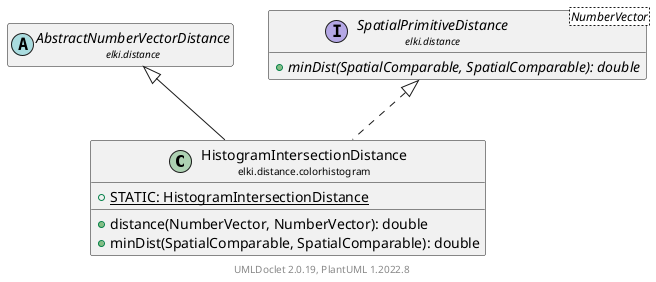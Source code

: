 @startuml
    remove .*\.(Instance|Par|Parameterizer|Factory)$
    set namespaceSeparator none
    hide empty fields
    hide empty methods

    class "<size:14>HistogramIntersectionDistance\n<size:10>elki.distance.colorhistogram" as elki.distance.colorhistogram.HistogramIntersectionDistance [[HistogramIntersectionDistance.html]] {
        {static} +STATIC: HistogramIntersectionDistance
        +distance(NumberVector, NumberVector): double
        +minDist(SpatialComparable, SpatialComparable): double
    }

    abstract class "<size:14>AbstractNumberVectorDistance\n<size:10>elki.distance" as elki.distance.AbstractNumberVectorDistance [[../AbstractNumberVectorDistance.html]]
    interface "<size:14>SpatialPrimitiveDistance\n<size:10>elki.distance" as elki.distance.SpatialPrimitiveDistance<NumberVector> [[../SpatialPrimitiveDistance.html]] {
        {abstract} +minDist(SpatialComparable, SpatialComparable): double
    }
    class "<size:14>HistogramIntersectionDistance.Par\n<size:10>elki.distance.colorhistogram" as elki.distance.colorhistogram.HistogramIntersectionDistance.Par [[HistogramIntersectionDistance.Par.html]]

    elki.distance.AbstractNumberVectorDistance <|-- elki.distance.colorhistogram.HistogramIntersectionDistance
    elki.distance.SpatialPrimitiveDistance <|.. elki.distance.colorhistogram.HistogramIntersectionDistance
    elki.distance.colorhistogram.HistogramIntersectionDistance +-- elki.distance.colorhistogram.HistogramIntersectionDistance.Par

    center footer UMLDoclet 2.0.19, PlantUML 1.2022.8
@enduml
